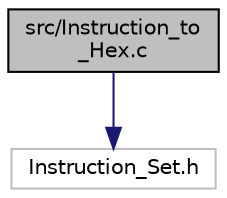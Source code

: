 digraph "src/Instruction_to_Hex.c"
{
 // LATEX_PDF_SIZE
  edge [fontname="Helvetica",fontsize="10",labelfontname="Helvetica",labelfontsize="10"];
  node [fontname="Helvetica",fontsize="10",shape=record];
  Node1 [label="src/Instruction_to\l_Hex.c",height=0.2,width=0.4,color="black", fillcolor="grey75", style="filled", fontcolor="black",tooltip="Contains function definitions required to convert an Instruction to the equivalent Hex Code."];
  Node1 -> Node2 [color="midnightblue",fontsize="10",style="solid",fontname="Helvetica"];
  Node2 [label="Instruction_Set.h",height=0.2,width=0.4,color="grey75", fillcolor="white", style="filled",tooltip=" "];
}
